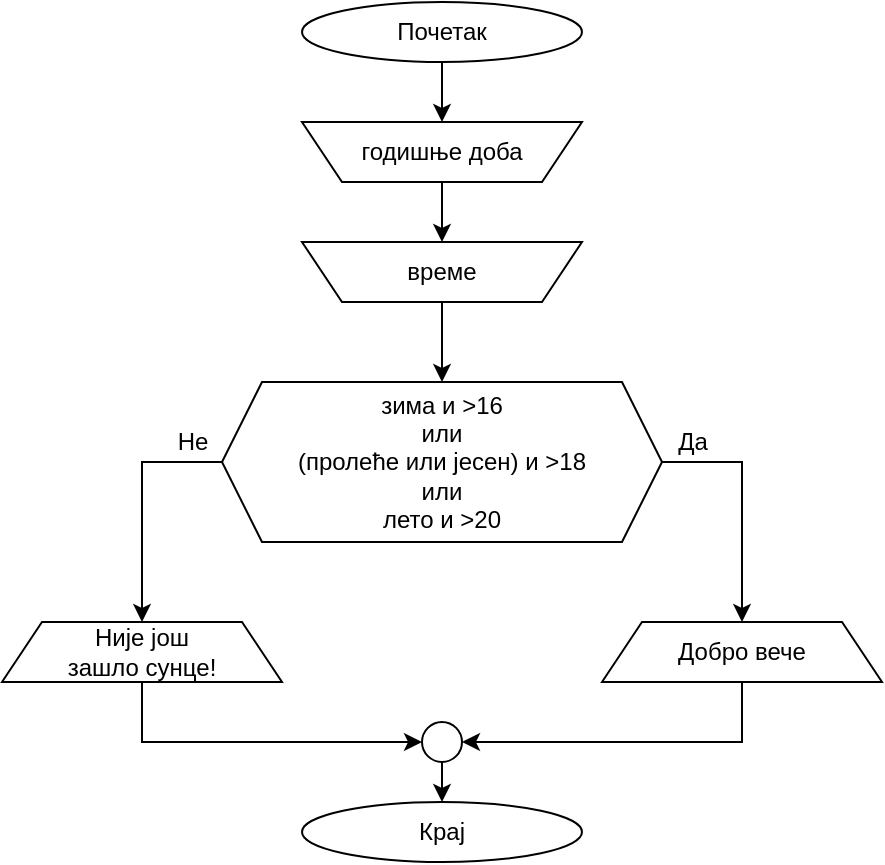 <mxfile version="14.5.10" type="github"><diagram id="fegk8Huj4LEhLz28cL3V" name="Page-1"><mxGraphModel dx="1038" dy="548" grid="1" gridSize="10" guides="1" tooltips="1" connect="1" arrows="1" fold="1" page="1" pageScale="1" pageWidth="827" pageHeight="1169" math="0" shadow="0"><root><mxCell id="0"/><mxCell id="1" parent="0"/><mxCell id="FYn0148-K07lr6ZxVq6Q-9" style="edgeStyle=orthogonalEdgeStyle;rounded=0;orthogonalLoop=1;jettySize=auto;html=1;exitX=0.5;exitY=1;exitDx=0;exitDy=0;entryX=0.5;entryY=1;entryDx=0;entryDy=0;" edge="1" parent="1" source="FYn0148-K07lr6ZxVq6Q-1" target="FYn0148-K07lr6ZxVq6Q-6"><mxGeometry relative="1" as="geometry"/></mxCell><mxCell id="FYn0148-K07lr6ZxVq6Q-1" value="Почетак" style="ellipse;whiteSpace=wrap;html=1;" vertex="1" parent="1"><mxGeometry x="200" y="50" width="140" height="30" as="geometry"/></mxCell><mxCell id="FYn0148-K07lr6ZxVq6Q-10" style="edgeStyle=orthogonalEdgeStyle;rounded=0;orthogonalLoop=1;jettySize=auto;html=1;exitX=0.5;exitY=0;exitDx=0;exitDy=0;entryX=0.5;entryY=1;entryDx=0;entryDy=0;" edge="1" parent="1" source="FYn0148-K07lr6ZxVq6Q-6" target="FYn0148-K07lr6ZxVq6Q-7"><mxGeometry relative="1" as="geometry"/></mxCell><mxCell id="FYn0148-K07lr6ZxVq6Q-6" value="годишње доба" style="shape=trapezoid;perimeter=trapezoidPerimeter;whiteSpace=wrap;html=1;fixedSize=1;direction=west;" vertex="1" parent="1"><mxGeometry x="200" y="110" width="140" height="30" as="geometry"/></mxCell><mxCell id="FYn0148-K07lr6ZxVq6Q-14" style="edgeStyle=orthogonalEdgeStyle;rounded=0;orthogonalLoop=1;jettySize=auto;html=1;exitX=0.5;exitY=0;exitDx=0;exitDy=0;entryX=0.5;entryY=0;entryDx=0;entryDy=0;" edge="1" parent="1" source="FYn0148-K07lr6ZxVq6Q-7" target="FYn0148-K07lr6ZxVq6Q-11"><mxGeometry relative="1" as="geometry"/></mxCell><mxCell id="FYn0148-K07lr6ZxVq6Q-7" value="време" style="shape=trapezoid;perimeter=trapezoidPerimeter;whiteSpace=wrap;html=1;fixedSize=1;direction=west;" vertex="1" parent="1"><mxGeometry x="200" y="170" width="140" height="30" as="geometry"/></mxCell><mxCell id="FYn0148-K07lr6ZxVq6Q-15" style="edgeStyle=orthogonalEdgeStyle;rounded=0;orthogonalLoop=1;jettySize=auto;html=1;exitX=0;exitY=0.5;exitDx=0;exitDy=0;entryX=0.5;entryY=0;entryDx=0;entryDy=0;" edge="1" parent="1" source="FYn0148-K07lr6ZxVq6Q-11" target="FYn0148-K07lr6ZxVq6Q-12"><mxGeometry relative="1" as="geometry"/></mxCell><mxCell id="FYn0148-K07lr6ZxVq6Q-16" style="edgeStyle=orthogonalEdgeStyle;rounded=0;orthogonalLoop=1;jettySize=auto;html=1;exitX=1;exitY=0.5;exitDx=0;exitDy=0;entryX=0.5;entryY=0;entryDx=0;entryDy=0;" edge="1" parent="1" source="FYn0148-K07lr6ZxVq6Q-11" target="FYn0148-K07lr6ZxVq6Q-13"><mxGeometry relative="1" as="geometry"/></mxCell><mxCell id="FYn0148-K07lr6ZxVq6Q-11" value="зима и &amp;gt;16&lt;br&gt;или&lt;br&gt;(пролеће или јесен) и &amp;gt;18&lt;br&gt;или&lt;br&gt;лето и &amp;gt;20" style="shape=hexagon;perimeter=hexagonPerimeter2;whiteSpace=wrap;html=1;fixedSize=1;" vertex="1" parent="1"><mxGeometry x="160" y="240" width="220" height="80" as="geometry"/></mxCell><mxCell id="FYn0148-K07lr6ZxVq6Q-21" style="edgeStyle=orthogonalEdgeStyle;rounded=0;orthogonalLoop=1;jettySize=auto;html=1;exitX=0.5;exitY=1;exitDx=0;exitDy=0;entryX=0;entryY=0.5;entryDx=0;entryDy=0;" edge="1" parent="1" source="FYn0148-K07lr6ZxVq6Q-12" target="FYn0148-K07lr6ZxVq6Q-17"><mxGeometry relative="1" as="geometry"/></mxCell><mxCell id="FYn0148-K07lr6ZxVq6Q-12" value="Није још &lt;br&gt;зашло сунце!" style="shape=trapezoid;perimeter=trapezoidPerimeter;whiteSpace=wrap;html=1;fixedSize=1;" vertex="1" parent="1"><mxGeometry x="50" y="360" width="140" height="30" as="geometry"/></mxCell><mxCell id="FYn0148-K07lr6ZxVq6Q-20" style="edgeStyle=orthogonalEdgeStyle;rounded=0;orthogonalLoop=1;jettySize=auto;html=1;exitX=0.5;exitY=1;exitDx=0;exitDy=0;entryX=1;entryY=0.5;entryDx=0;entryDy=0;" edge="1" parent="1" source="FYn0148-K07lr6ZxVq6Q-13" target="FYn0148-K07lr6ZxVq6Q-17"><mxGeometry relative="1" as="geometry"/></mxCell><mxCell id="FYn0148-K07lr6ZxVq6Q-13" value="Добро вече" style="shape=trapezoid;perimeter=trapezoidPerimeter;whiteSpace=wrap;html=1;fixedSize=1;" vertex="1" parent="1"><mxGeometry x="350" y="360" width="140" height="30" as="geometry"/></mxCell><mxCell id="FYn0148-K07lr6ZxVq6Q-23" style="edgeStyle=orthogonalEdgeStyle;rounded=0;orthogonalLoop=1;jettySize=auto;html=1;exitX=0.5;exitY=1;exitDx=0;exitDy=0;entryX=0.5;entryY=0;entryDx=0;entryDy=0;" edge="1" parent="1" source="FYn0148-K07lr6ZxVq6Q-17" target="FYn0148-K07lr6ZxVq6Q-22"><mxGeometry relative="1" as="geometry"/></mxCell><mxCell id="FYn0148-K07lr6ZxVq6Q-17" value="" style="ellipse;whiteSpace=wrap;html=1;aspect=fixed;" vertex="1" parent="1"><mxGeometry x="260" y="410" width="20" height="20" as="geometry"/></mxCell><mxCell id="FYn0148-K07lr6ZxVq6Q-22" value="Крај" style="ellipse;whiteSpace=wrap;html=1;" vertex="1" parent="1"><mxGeometry x="200" y="450" width="140" height="30" as="geometry"/></mxCell><mxCell id="FYn0148-K07lr6ZxVq6Q-24" value="Да" style="text;html=1;align=center;verticalAlign=middle;resizable=0;points=[];autosize=1;strokeColor=none;" vertex="1" parent="1"><mxGeometry x="380" y="260" width="30" height="20" as="geometry"/></mxCell><mxCell id="FYn0148-K07lr6ZxVq6Q-25" value="Не" style="text;html=1;align=center;verticalAlign=middle;resizable=0;points=[];autosize=1;strokeColor=none;" vertex="1" parent="1"><mxGeometry x="130" y="260" width="30" height="20" as="geometry"/></mxCell></root></mxGraphModel></diagram></mxfile>